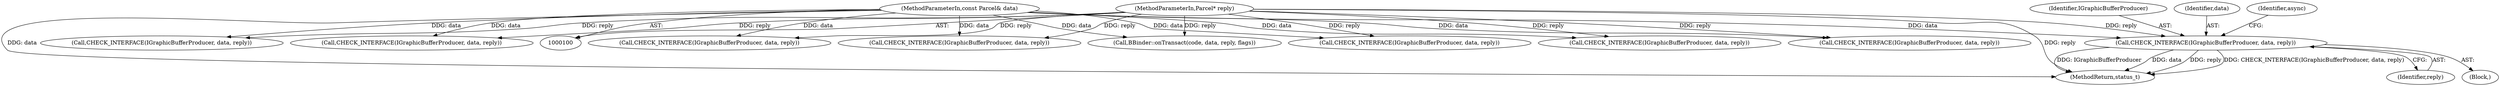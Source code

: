 digraph "0_Android_d06421fd37fbb7fd07002e6738fac3a223cb1a62@pointer" {
"1000166" [label="(Call,CHECK_INTERFACE(IGraphicBufferProducer, data, reply))"];
"1000102" [label="(MethodParameterIn,const Parcel& data)"];
"1000103" [label="(MethodParameterIn,Parcel* reply)"];
"1000167" [label="(Identifier,IGraphicBufferProducer)"];
"1000168" [label="(Identifier,data)"];
"1000264" [label="(Call,CHECK_INTERFACE(IGraphicBufferProducer, data, reply))"];
"1000373" [label="(Call,BBinder::onTransact(code, data, reply, flags))"];
"1000229" [label="(Call,CHECK_INTERFACE(IGraphicBufferProducer, data, reply))"];
"1000166" [label="(Call,CHECK_INTERFACE(IGraphicBufferProducer, data, reply))"];
"1000172" [label="(Identifier,async)"];
"1000165" [label="(Block,)"];
"1000169" [label="(Identifier,reply)"];
"1000111" [label="(Call,CHECK_INTERFACE(IGraphicBufferProducer, data, reply))"];
"1000146" [label="(Call,CHECK_INTERFACE(IGraphicBufferProducer, data, reply))"];
"1000103" [label="(MethodParameterIn,Parcel* reply)"];
"1000102" [label="(MethodParameterIn,const Parcel& data)"];
"1000354" [label="(Call,CHECK_INTERFACE(IGraphicBufferProducer, data, reply))"];
"1000288" [label="(Call,CHECK_INTERFACE(IGraphicBufferProducer, data, reply))"];
"1000316" [label="(Call,CHECK_INTERFACE(IGraphicBufferProducer, data, reply))"];
"1000378" [label="(MethodReturn,status_t)"];
"1000166" -> "1000165"  [label="AST: "];
"1000166" -> "1000169"  [label="CFG: "];
"1000167" -> "1000166"  [label="AST: "];
"1000168" -> "1000166"  [label="AST: "];
"1000169" -> "1000166"  [label="AST: "];
"1000172" -> "1000166"  [label="CFG: "];
"1000166" -> "1000378"  [label="DDG: data"];
"1000166" -> "1000378"  [label="DDG: reply"];
"1000166" -> "1000378"  [label="DDG: CHECK_INTERFACE(IGraphicBufferProducer, data, reply)"];
"1000166" -> "1000378"  [label="DDG: IGraphicBufferProducer"];
"1000102" -> "1000166"  [label="DDG: data"];
"1000103" -> "1000166"  [label="DDG: reply"];
"1000102" -> "1000100"  [label="AST: "];
"1000102" -> "1000378"  [label="DDG: data"];
"1000102" -> "1000111"  [label="DDG: data"];
"1000102" -> "1000146"  [label="DDG: data"];
"1000102" -> "1000229"  [label="DDG: data"];
"1000102" -> "1000264"  [label="DDG: data"];
"1000102" -> "1000288"  [label="DDG: data"];
"1000102" -> "1000316"  [label="DDG: data"];
"1000102" -> "1000354"  [label="DDG: data"];
"1000102" -> "1000373"  [label="DDG: data"];
"1000103" -> "1000100"  [label="AST: "];
"1000103" -> "1000378"  [label="DDG: reply"];
"1000103" -> "1000111"  [label="DDG: reply"];
"1000103" -> "1000146"  [label="DDG: reply"];
"1000103" -> "1000229"  [label="DDG: reply"];
"1000103" -> "1000264"  [label="DDG: reply"];
"1000103" -> "1000288"  [label="DDG: reply"];
"1000103" -> "1000316"  [label="DDG: reply"];
"1000103" -> "1000354"  [label="DDG: reply"];
"1000103" -> "1000373"  [label="DDG: reply"];
}
